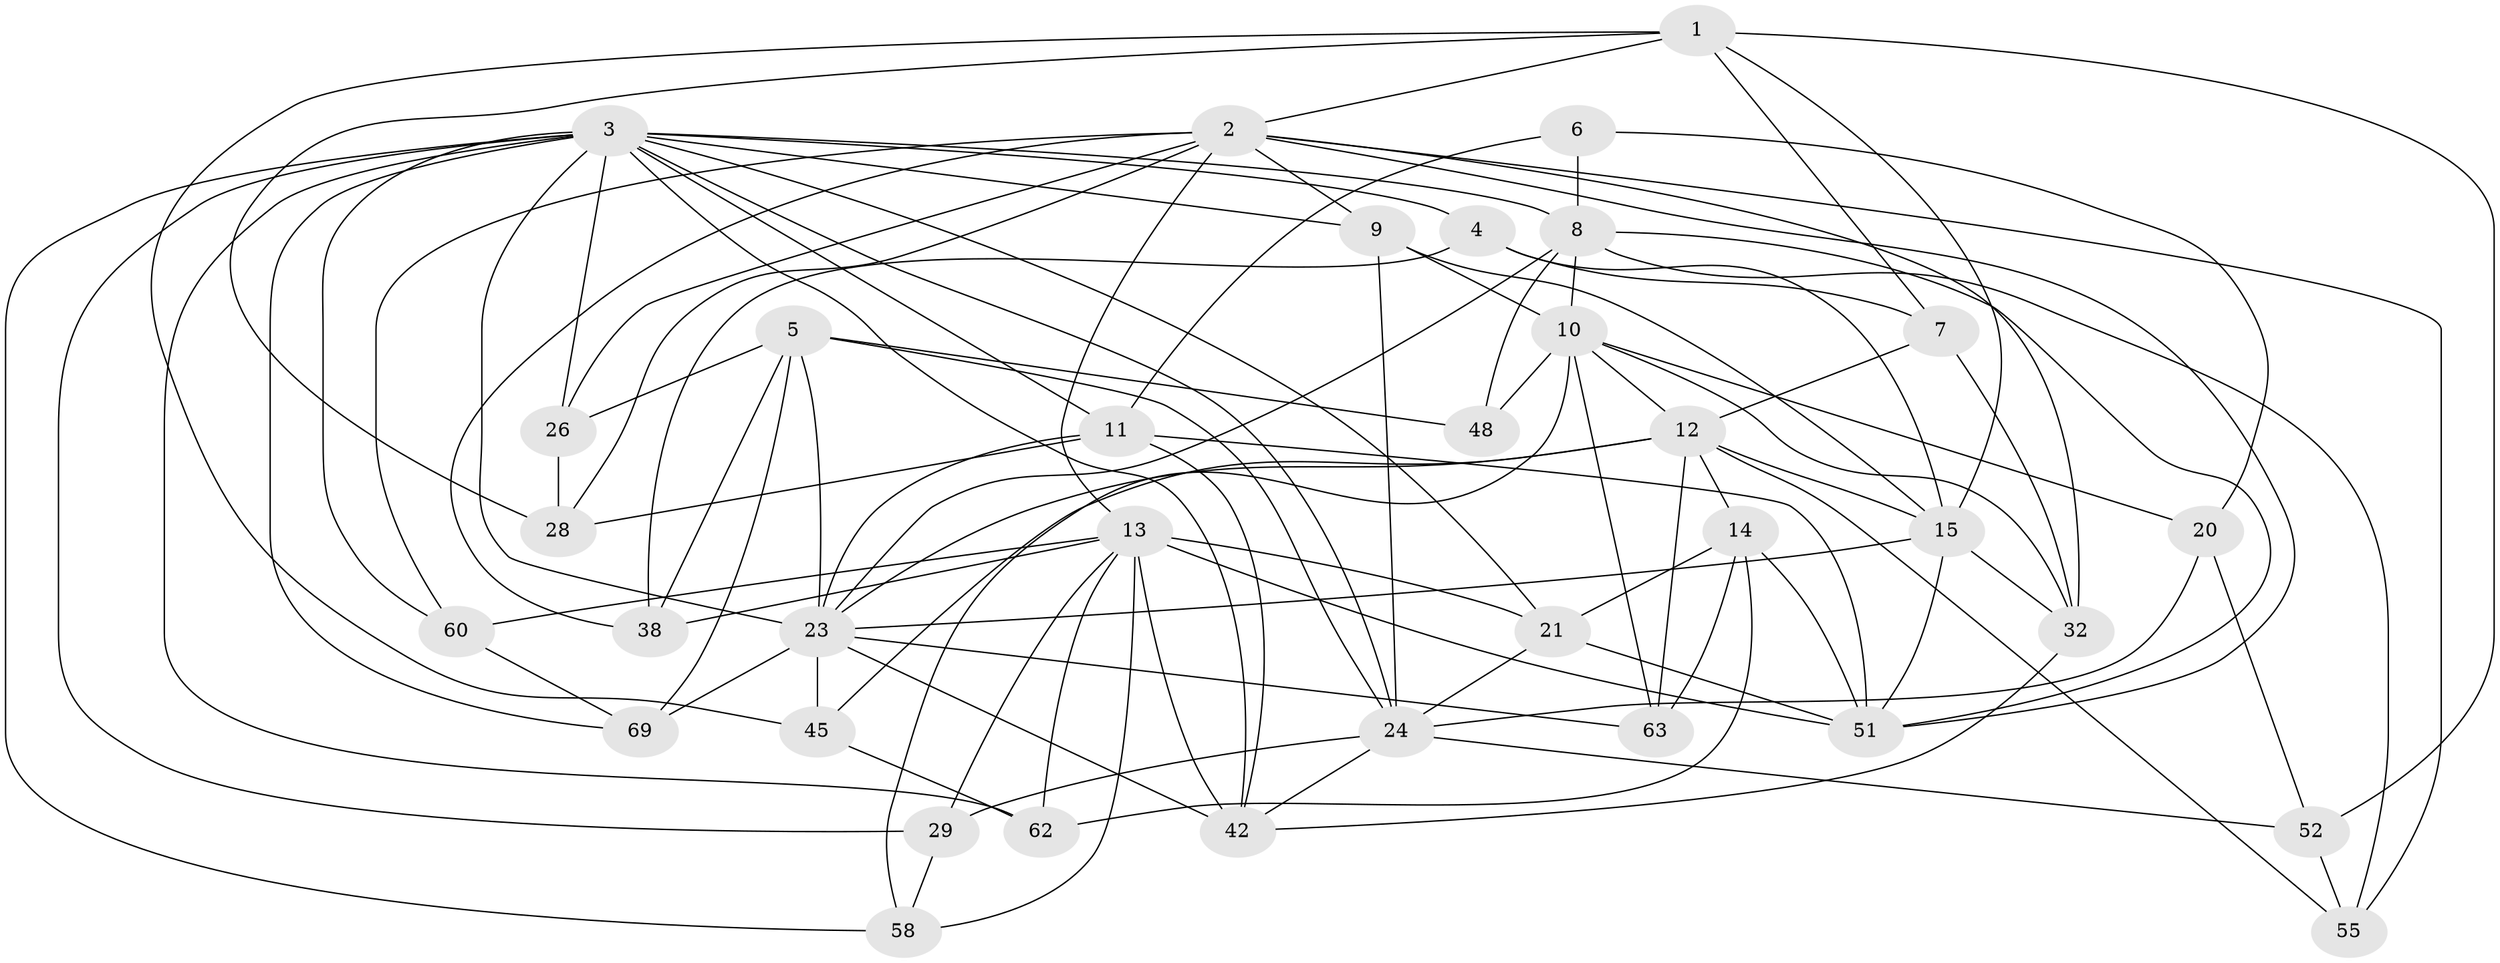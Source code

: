 // original degree distribution, {4: 1.0}
// Generated by graph-tools (version 1.1) at 2025/16/03/09/25 04:16:39]
// undirected, 35 vertices, 99 edges
graph export_dot {
graph [start="1"]
  node [color=gray90,style=filled];
  1 [super="+25"];
  2 [super="+19+30+16"];
  3 [super="+33+65+68"];
  4;
  5 [super="+50"];
  6;
  7;
  8 [super="+39+36"];
  9 [super="+53"];
  10 [super="+61+27"];
  11 [super="+22"];
  12 [super="+34+17"];
  13 [super="+35+37"];
  14 [super="+18"];
  15 [super="+64+46"];
  20;
  21 [super="+56"];
  23 [super="+31+43"];
  24 [super="+41"];
  26;
  28;
  29;
  32 [super="+47"];
  38;
  42 [super="+44"];
  45;
  48;
  51 [super="+66+59"];
  52;
  55;
  58;
  60;
  62;
  63;
  69;
  1 -- 28;
  1 -- 45;
  1 -- 2;
  1 -- 15;
  1 -- 52;
  1 -- 7;
  2 -- 28;
  2 -- 38;
  2 -- 32;
  2 -- 60;
  2 -- 13;
  2 -- 9;
  2 -- 26;
  2 -- 55;
  2 -- 51;
  3 -- 62;
  3 -- 23;
  3 -- 26;
  3 -- 60;
  3 -- 29;
  3 -- 24;
  3 -- 42;
  3 -- 69;
  3 -- 21;
  3 -- 58;
  3 -- 4;
  3 -- 11;
  3 -- 9;
  3 -- 8;
  4 -- 38;
  4 -- 7;
  4 -- 15;
  5 -- 69;
  5 -- 48;
  5 -- 38;
  5 -- 24;
  5 -- 26;
  5 -- 23;
  6 -- 8 [weight=2];
  6 -- 20;
  6 -- 11;
  7 -- 32;
  7 -- 12;
  8 -- 48;
  8 -- 10;
  8 -- 55;
  8 -- 23;
  8 -- 51;
  9 -- 10 [weight=2];
  9 -- 15;
  9 -- 24;
  10 -- 48 [weight=2];
  10 -- 32;
  10 -- 20;
  10 -- 58;
  10 -- 63;
  10 -- 12;
  11 -- 28;
  11 -- 23;
  11 -- 42;
  11 -- 51;
  12 -- 55;
  12 -- 14;
  12 -- 45;
  12 -- 63;
  12 -- 15;
  12 -- 23;
  13 -- 60;
  13 -- 21 [weight=2];
  13 -- 38;
  13 -- 58;
  13 -- 29;
  13 -- 62;
  13 -- 51;
  13 -- 42;
  14 -- 21;
  14 -- 62;
  14 -- 63;
  14 -- 51 [weight=2];
  15 -- 32 [weight=2];
  15 -- 23;
  15 -- 51;
  20 -- 52;
  20 -- 24;
  21 -- 24;
  21 -- 51;
  23 -- 63;
  23 -- 69;
  23 -- 42;
  23 -- 45;
  24 -- 52;
  24 -- 42;
  24 -- 29;
  26 -- 28;
  29 -- 58;
  32 -- 42;
  45 -- 62;
  52 -- 55;
  60 -- 69;
}

